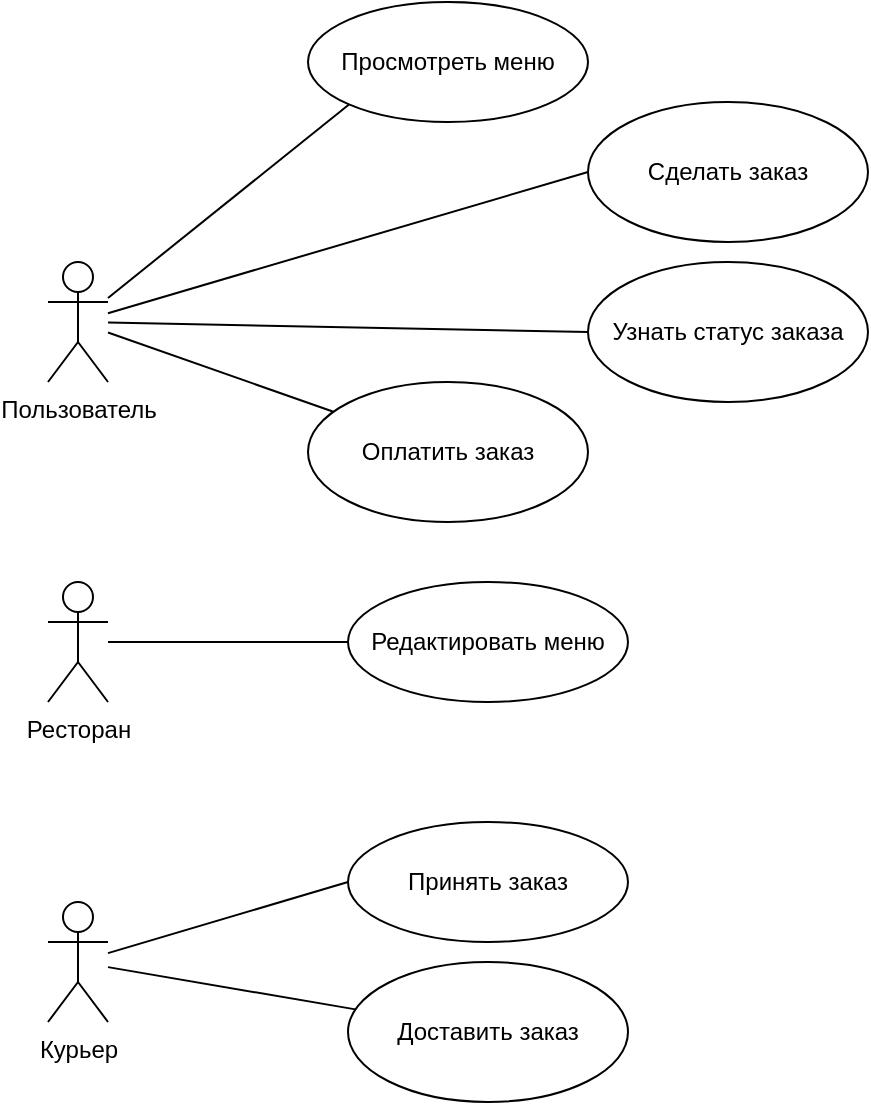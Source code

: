 <mxfile version="24.4.0" type="device">
  <diagram name="Page-1" id="0ZvJc8VBqVqoVjzm7UsO">
    <mxGraphModel dx="1102" dy="712" grid="1" gridSize="10" guides="1" tooltips="1" connect="1" arrows="1" fold="1" page="1" pageScale="1" pageWidth="827" pageHeight="1169" math="0" shadow="0">
      <root>
        <mxCell id="0" />
        <mxCell id="1" parent="0" />
        <mxCell id="ghpKK2p6EN2w0FAvCqeB-16" style="rounded=0;orthogonalLoop=1;jettySize=auto;html=1;entryX=0;entryY=1;entryDx=0;entryDy=0;endArrow=none;endFill=0;" parent="1" source="ghpKK2p6EN2w0FAvCqeB-2" target="ghpKK2p6EN2w0FAvCqeB-11" edge="1">
          <mxGeometry relative="1" as="geometry" />
        </mxCell>
        <mxCell id="ghpKK2p6EN2w0FAvCqeB-17" style="rounded=0;orthogonalLoop=1;jettySize=auto;html=1;entryX=0;entryY=0.5;entryDx=0;entryDy=0;endArrow=none;endFill=0;" parent="1" source="ghpKK2p6EN2w0FAvCqeB-2" target="ghpKK2p6EN2w0FAvCqeB-12" edge="1">
          <mxGeometry relative="1" as="geometry" />
        </mxCell>
        <mxCell id="ghpKK2p6EN2w0FAvCqeB-18" style="rounded=0;orthogonalLoop=1;jettySize=auto;html=1;entryX=0;entryY=0.5;entryDx=0;entryDy=0;endArrow=none;endFill=0;" parent="1" source="ghpKK2p6EN2w0FAvCqeB-2" target="ghpKK2p6EN2w0FAvCqeB-13" edge="1">
          <mxGeometry relative="1" as="geometry" />
        </mxCell>
        <mxCell id="ghpKK2p6EN2w0FAvCqeB-19" style="rounded=0;orthogonalLoop=1;jettySize=auto;html=1;endArrow=none;endFill=0;" parent="1" source="ghpKK2p6EN2w0FAvCqeB-2" target="ghpKK2p6EN2w0FAvCqeB-14" edge="1">
          <mxGeometry relative="1" as="geometry" />
        </mxCell>
        <mxCell id="ghpKK2p6EN2w0FAvCqeB-2" value="Пользователь" style="shape=umlActor;verticalLabelPosition=bottom;verticalAlign=top;html=1;" parent="1" vertex="1">
          <mxGeometry x="90" y="180" width="30" height="60" as="geometry" />
        </mxCell>
        <mxCell id="ghpKK2p6EN2w0FAvCqeB-21" style="rounded=0;orthogonalLoop=1;jettySize=auto;html=1;entryX=0;entryY=0.5;entryDx=0;entryDy=0;endArrow=none;endFill=0;" parent="1" source="ghpKK2p6EN2w0FAvCqeB-3" target="ghpKK2p6EN2w0FAvCqeB-10" edge="1">
          <mxGeometry relative="1" as="geometry" />
        </mxCell>
        <mxCell id="ghpKK2p6EN2w0FAvCqeB-3" value="Ресторан" style="shape=umlActor;verticalLabelPosition=bottom;verticalAlign=top;html=1;" parent="1" vertex="1">
          <mxGeometry x="90" y="340" width="30" height="60" as="geometry" />
        </mxCell>
        <mxCell id="ghpKK2p6EN2w0FAvCqeB-26" style="rounded=0;orthogonalLoop=1;jettySize=auto;html=1;entryX=0;entryY=0.5;entryDx=0;entryDy=0;endArrow=none;endFill=0;" parent="1" source="ghpKK2p6EN2w0FAvCqeB-4" target="ghpKK2p6EN2w0FAvCqeB-24" edge="1">
          <mxGeometry relative="1" as="geometry" />
        </mxCell>
        <mxCell id="ghpKK2p6EN2w0FAvCqeB-27" style="rounded=0;orthogonalLoop=1;jettySize=auto;html=1;endArrow=none;endFill=0;" parent="1" source="ghpKK2p6EN2w0FAvCqeB-4" target="ghpKK2p6EN2w0FAvCqeB-25" edge="1">
          <mxGeometry relative="1" as="geometry" />
        </mxCell>
        <mxCell id="ghpKK2p6EN2w0FAvCqeB-4" value="Курьер" style="shape=umlActor;verticalLabelPosition=bottom;verticalAlign=top;html=1;" parent="1" vertex="1">
          <mxGeometry x="90" y="500" width="30" height="60" as="geometry" />
        </mxCell>
        <mxCell id="ghpKK2p6EN2w0FAvCqeB-10" value="Редактировать меню" style="ellipse;whiteSpace=wrap;html=1;" parent="1" vertex="1">
          <mxGeometry x="240" y="340" width="140" height="60" as="geometry" />
        </mxCell>
        <mxCell id="ghpKK2p6EN2w0FAvCqeB-11" value="Просмотреть меню" style="ellipse;whiteSpace=wrap;html=1;" parent="1" vertex="1">
          <mxGeometry x="220" y="50" width="140" height="60" as="geometry" />
        </mxCell>
        <mxCell id="ghpKK2p6EN2w0FAvCqeB-12" value="Сделать заказ" style="ellipse;whiteSpace=wrap;html=1;" parent="1" vertex="1">
          <mxGeometry x="360" y="100" width="140" height="70" as="geometry" />
        </mxCell>
        <mxCell id="ghpKK2p6EN2w0FAvCqeB-13" value="Узнать статус заказа" style="ellipse;whiteSpace=wrap;html=1;" parent="1" vertex="1">
          <mxGeometry x="360" y="180" width="140" height="70" as="geometry" />
        </mxCell>
        <mxCell id="ghpKK2p6EN2w0FAvCqeB-14" value="Оплатить заказ" style="ellipse;whiteSpace=wrap;html=1;" parent="1" vertex="1">
          <mxGeometry x="220" y="240" width="140" height="70" as="geometry" />
        </mxCell>
        <mxCell id="ghpKK2p6EN2w0FAvCqeB-24" value="Принять заказ" style="ellipse;whiteSpace=wrap;html=1;" parent="1" vertex="1">
          <mxGeometry x="240" y="460" width="140" height="60" as="geometry" />
        </mxCell>
        <mxCell id="ghpKK2p6EN2w0FAvCqeB-25" value="Доставить заказ" style="ellipse;whiteSpace=wrap;html=1;" parent="1" vertex="1">
          <mxGeometry x="240" y="530" width="140" height="70" as="geometry" />
        </mxCell>
      </root>
    </mxGraphModel>
  </diagram>
</mxfile>
